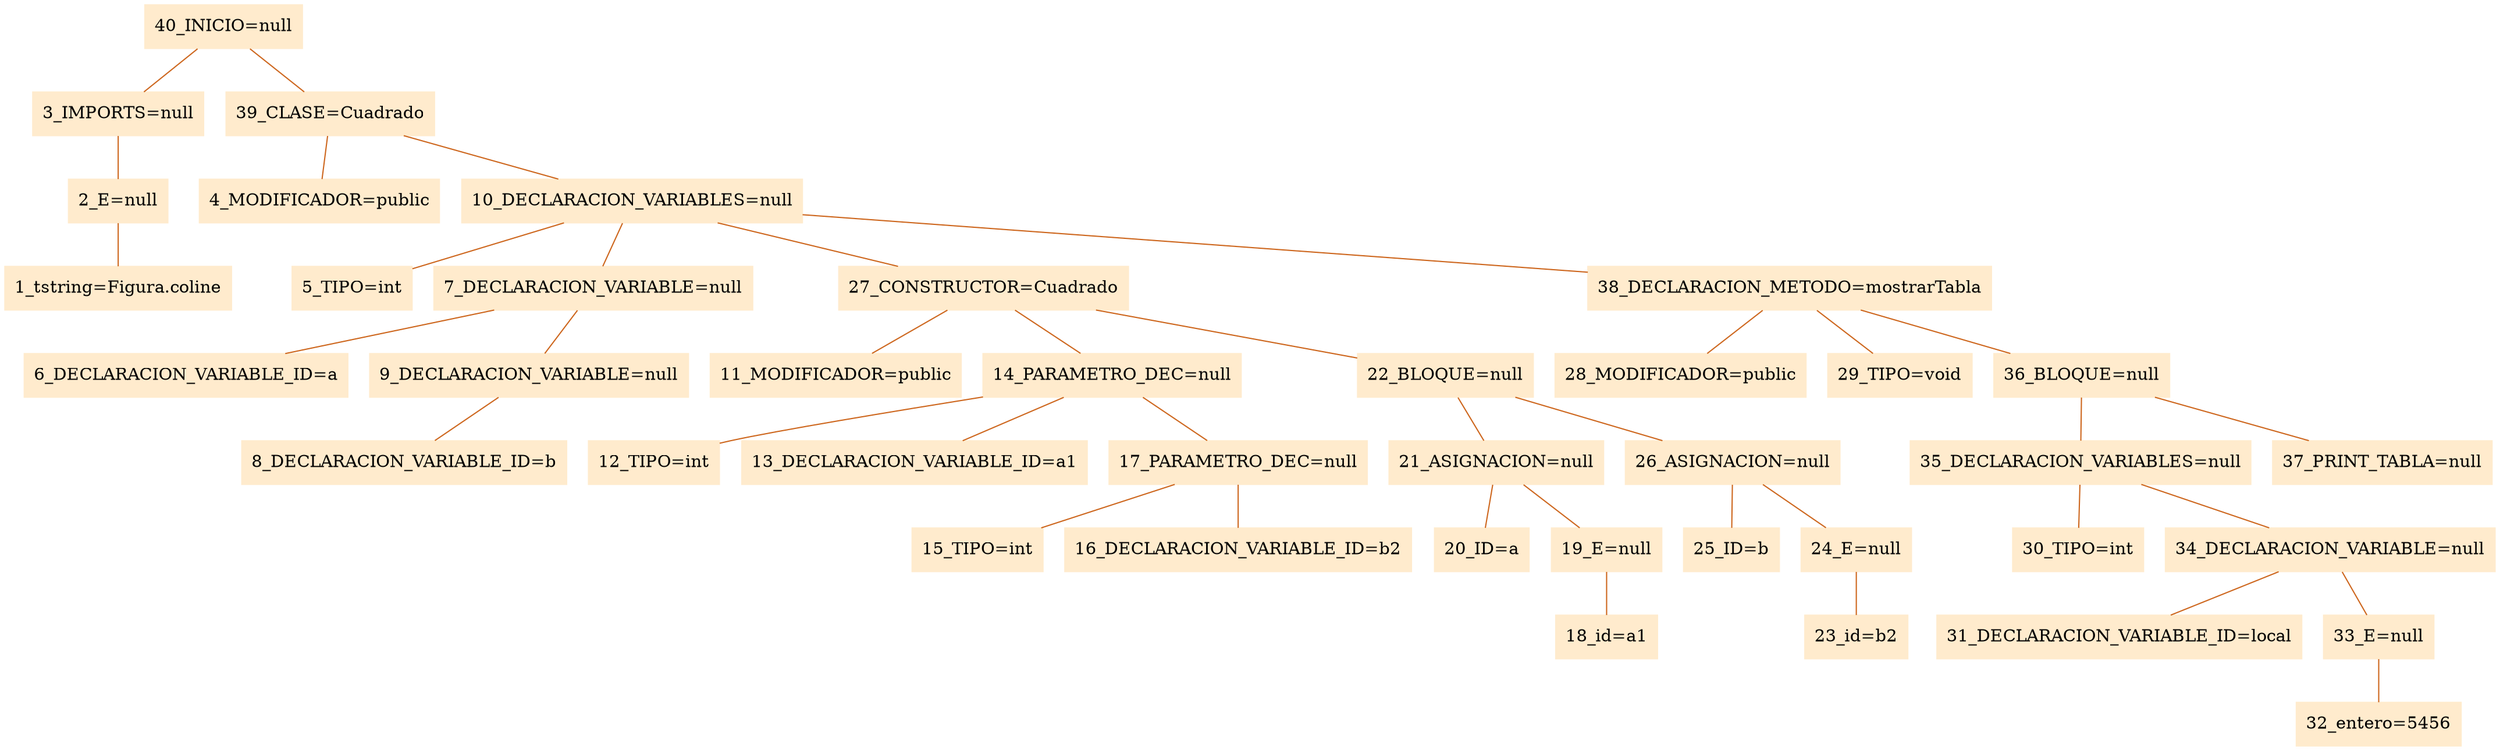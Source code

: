 digraph G {node[shape=box, style=filled, color=blanchedalmond]; edge[color=chocolate3, dir=none];rankdir=UD 

"40_INICIO=null"->"3_IMPORTS=null"
"3_IMPORTS=null"->"2_E=null"
"2_E=null"->"1_tstring=Figura.coline"
"40_INICIO=null"->"39_CLASE=Cuadrado"
"39_CLASE=Cuadrado"->"4_MODIFICADOR=public"
"39_CLASE=Cuadrado"->"10_DECLARACION_VARIABLES=null"
"10_DECLARACION_VARIABLES=null"->"5_TIPO=int"
"10_DECLARACION_VARIABLES=null"->"7_DECLARACION_VARIABLE=null"
"7_DECLARACION_VARIABLE=null"->"6_DECLARACION_VARIABLE_ID=a"
"7_DECLARACION_VARIABLE=null"->"9_DECLARACION_VARIABLE=null"
"9_DECLARACION_VARIABLE=null"->"8_DECLARACION_VARIABLE_ID=b"
"10_DECLARACION_VARIABLES=null"->"27_CONSTRUCTOR=Cuadrado"
"27_CONSTRUCTOR=Cuadrado"->"11_MODIFICADOR=public"
"27_CONSTRUCTOR=Cuadrado"->"14_PARAMETRO_DEC=null"
"14_PARAMETRO_DEC=null"->"12_TIPO=int"
"14_PARAMETRO_DEC=null"->"13_DECLARACION_VARIABLE_ID=a1"
"14_PARAMETRO_DEC=null"->"17_PARAMETRO_DEC=null"
"17_PARAMETRO_DEC=null"->"15_TIPO=int"
"17_PARAMETRO_DEC=null"->"16_DECLARACION_VARIABLE_ID=b2"
"27_CONSTRUCTOR=Cuadrado"->"22_BLOQUE=null"
"22_BLOQUE=null"->"21_ASIGNACION=null"
"21_ASIGNACION=null"->"20_ID=a"
"21_ASIGNACION=null"->"19_E=null"
"19_E=null"->"18_id=a1"
"22_BLOQUE=null"->"26_ASIGNACION=null"
"26_ASIGNACION=null"->"25_ID=b"
"26_ASIGNACION=null"->"24_E=null"
"24_E=null"->"23_id=b2"
"10_DECLARACION_VARIABLES=null"->"38_DECLARACION_METODO=mostrarTabla"
"38_DECLARACION_METODO=mostrarTabla"->"28_MODIFICADOR=public"
"38_DECLARACION_METODO=mostrarTabla"->"29_TIPO=void"
"38_DECLARACION_METODO=mostrarTabla"->"36_BLOQUE=null"
"36_BLOQUE=null"->"35_DECLARACION_VARIABLES=null"
"35_DECLARACION_VARIABLES=null"->"30_TIPO=int"
"35_DECLARACION_VARIABLES=null"->"34_DECLARACION_VARIABLE=null"
"34_DECLARACION_VARIABLE=null"->"31_DECLARACION_VARIABLE_ID=local"
"34_DECLARACION_VARIABLE=null"->"33_E=null"
"33_E=null"->"32_entero=5456"
"36_BLOQUE=null"->"37_PRINT_TABLA=null"


}
